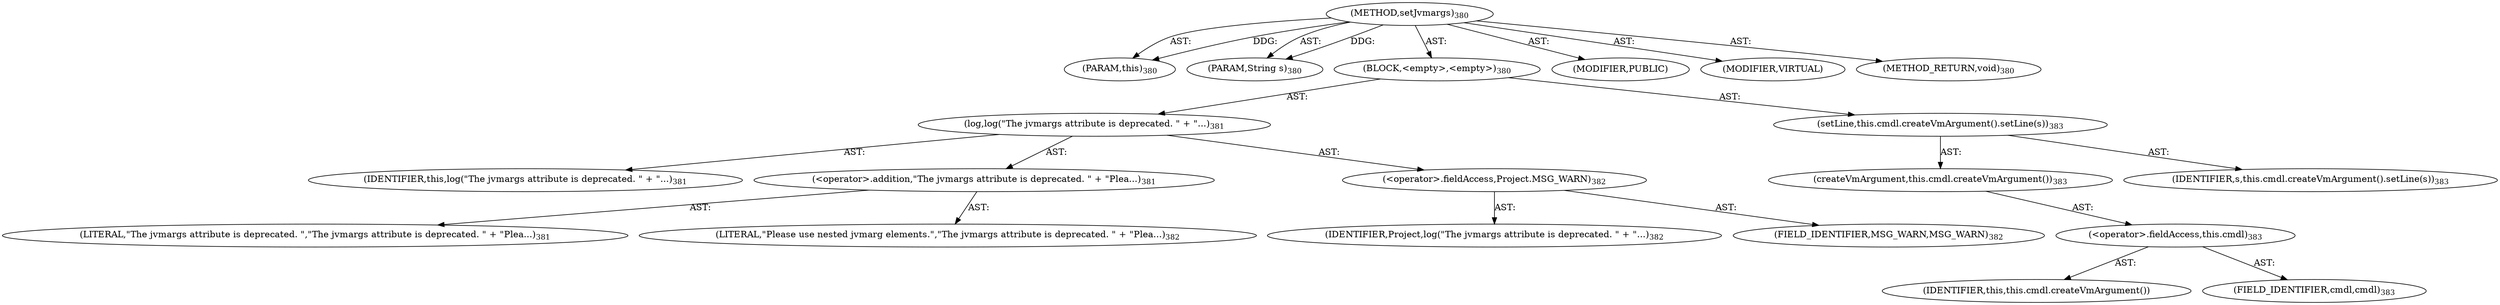digraph "setJvmargs" {  
"111669149711" [label = <(METHOD,setJvmargs)<SUB>380</SUB>> ]
"115964117003" [label = <(PARAM,this)<SUB>380</SUB>> ]
"115964117024" [label = <(PARAM,String s)<SUB>380</SUB>> ]
"25769803834" [label = <(BLOCK,&lt;empty&gt;,&lt;empty&gt;)<SUB>380</SUB>> ]
"30064771290" [label = <(log,log(&quot;The jvmargs attribute is deprecated. &quot; + &quot;...)<SUB>381</SUB>> ]
"68719476766" [label = <(IDENTIFIER,this,log(&quot;The jvmargs attribute is deprecated. &quot; + &quot;...)<SUB>381</SUB>> ]
"30064771291" [label = <(&lt;operator&gt;.addition,&quot;The jvmargs attribute is deprecated. &quot; + &quot;Plea...)<SUB>381</SUB>> ]
"90194313266" [label = <(LITERAL,&quot;The jvmargs attribute is deprecated. &quot;,&quot;The jvmargs attribute is deprecated. &quot; + &quot;Plea...)<SUB>381</SUB>> ]
"90194313267" [label = <(LITERAL,&quot;Please use nested jvmarg elements.&quot;,&quot;The jvmargs attribute is deprecated. &quot; + &quot;Plea...)<SUB>382</SUB>> ]
"30064771292" [label = <(&lt;operator&gt;.fieldAccess,Project.MSG_WARN)<SUB>382</SUB>> ]
"68719476899" [label = <(IDENTIFIER,Project,log(&quot;The jvmargs attribute is deprecated. &quot; + &quot;...)<SUB>382</SUB>> ]
"55834574915" [label = <(FIELD_IDENTIFIER,MSG_WARN,MSG_WARN)<SUB>382</SUB>> ]
"30064771293" [label = <(setLine,this.cmdl.createVmArgument().setLine(s))<SUB>383</SUB>> ]
"30064771294" [label = <(createVmArgument,this.cmdl.createVmArgument())<SUB>383</SUB>> ]
"30064771295" [label = <(&lt;operator&gt;.fieldAccess,this.cmdl)<SUB>383</SUB>> ]
"68719476900" [label = <(IDENTIFIER,this,this.cmdl.createVmArgument())> ]
"55834574916" [label = <(FIELD_IDENTIFIER,cmdl,cmdl)<SUB>383</SUB>> ]
"68719476901" [label = <(IDENTIFIER,s,this.cmdl.createVmArgument().setLine(s))<SUB>383</SUB>> ]
"133143986219" [label = <(MODIFIER,PUBLIC)> ]
"133143986220" [label = <(MODIFIER,VIRTUAL)> ]
"128849018895" [label = <(METHOD_RETURN,void)<SUB>380</SUB>> ]
  "111669149711" -> "115964117003"  [ label = "AST: "] 
  "111669149711" -> "115964117024"  [ label = "AST: "] 
  "111669149711" -> "25769803834"  [ label = "AST: "] 
  "111669149711" -> "133143986219"  [ label = "AST: "] 
  "111669149711" -> "133143986220"  [ label = "AST: "] 
  "111669149711" -> "128849018895"  [ label = "AST: "] 
  "25769803834" -> "30064771290"  [ label = "AST: "] 
  "25769803834" -> "30064771293"  [ label = "AST: "] 
  "30064771290" -> "68719476766"  [ label = "AST: "] 
  "30064771290" -> "30064771291"  [ label = "AST: "] 
  "30064771290" -> "30064771292"  [ label = "AST: "] 
  "30064771291" -> "90194313266"  [ label = "AST: "] 
  "30064771291" -> "90194313267"  [ label = "AST: "] 
  "30064771292" -> "68719476899"  [ label = "AST: "] 
  "30064771292" -> "55834574915"  [ label = "AST: "] 
  "30064771293" -> "30064771294"  [ label = "AST: "] 
  "30064771293" -> "68719476901"  [ label = "AST: "] 
  "30064771294" -> "30064771295"  [ label = "AST: "] 
  "30064771295" -> "68719476900"  [ label = "AST: "] 
  "30064771295" -> "55834574916"  [ label = "AST: "] 
  "111669149711" -> "115964117003"  [ label = "DDG: "] 
  "111669149711" -> "115964117024"  [ label = "DDG: "] 
}
